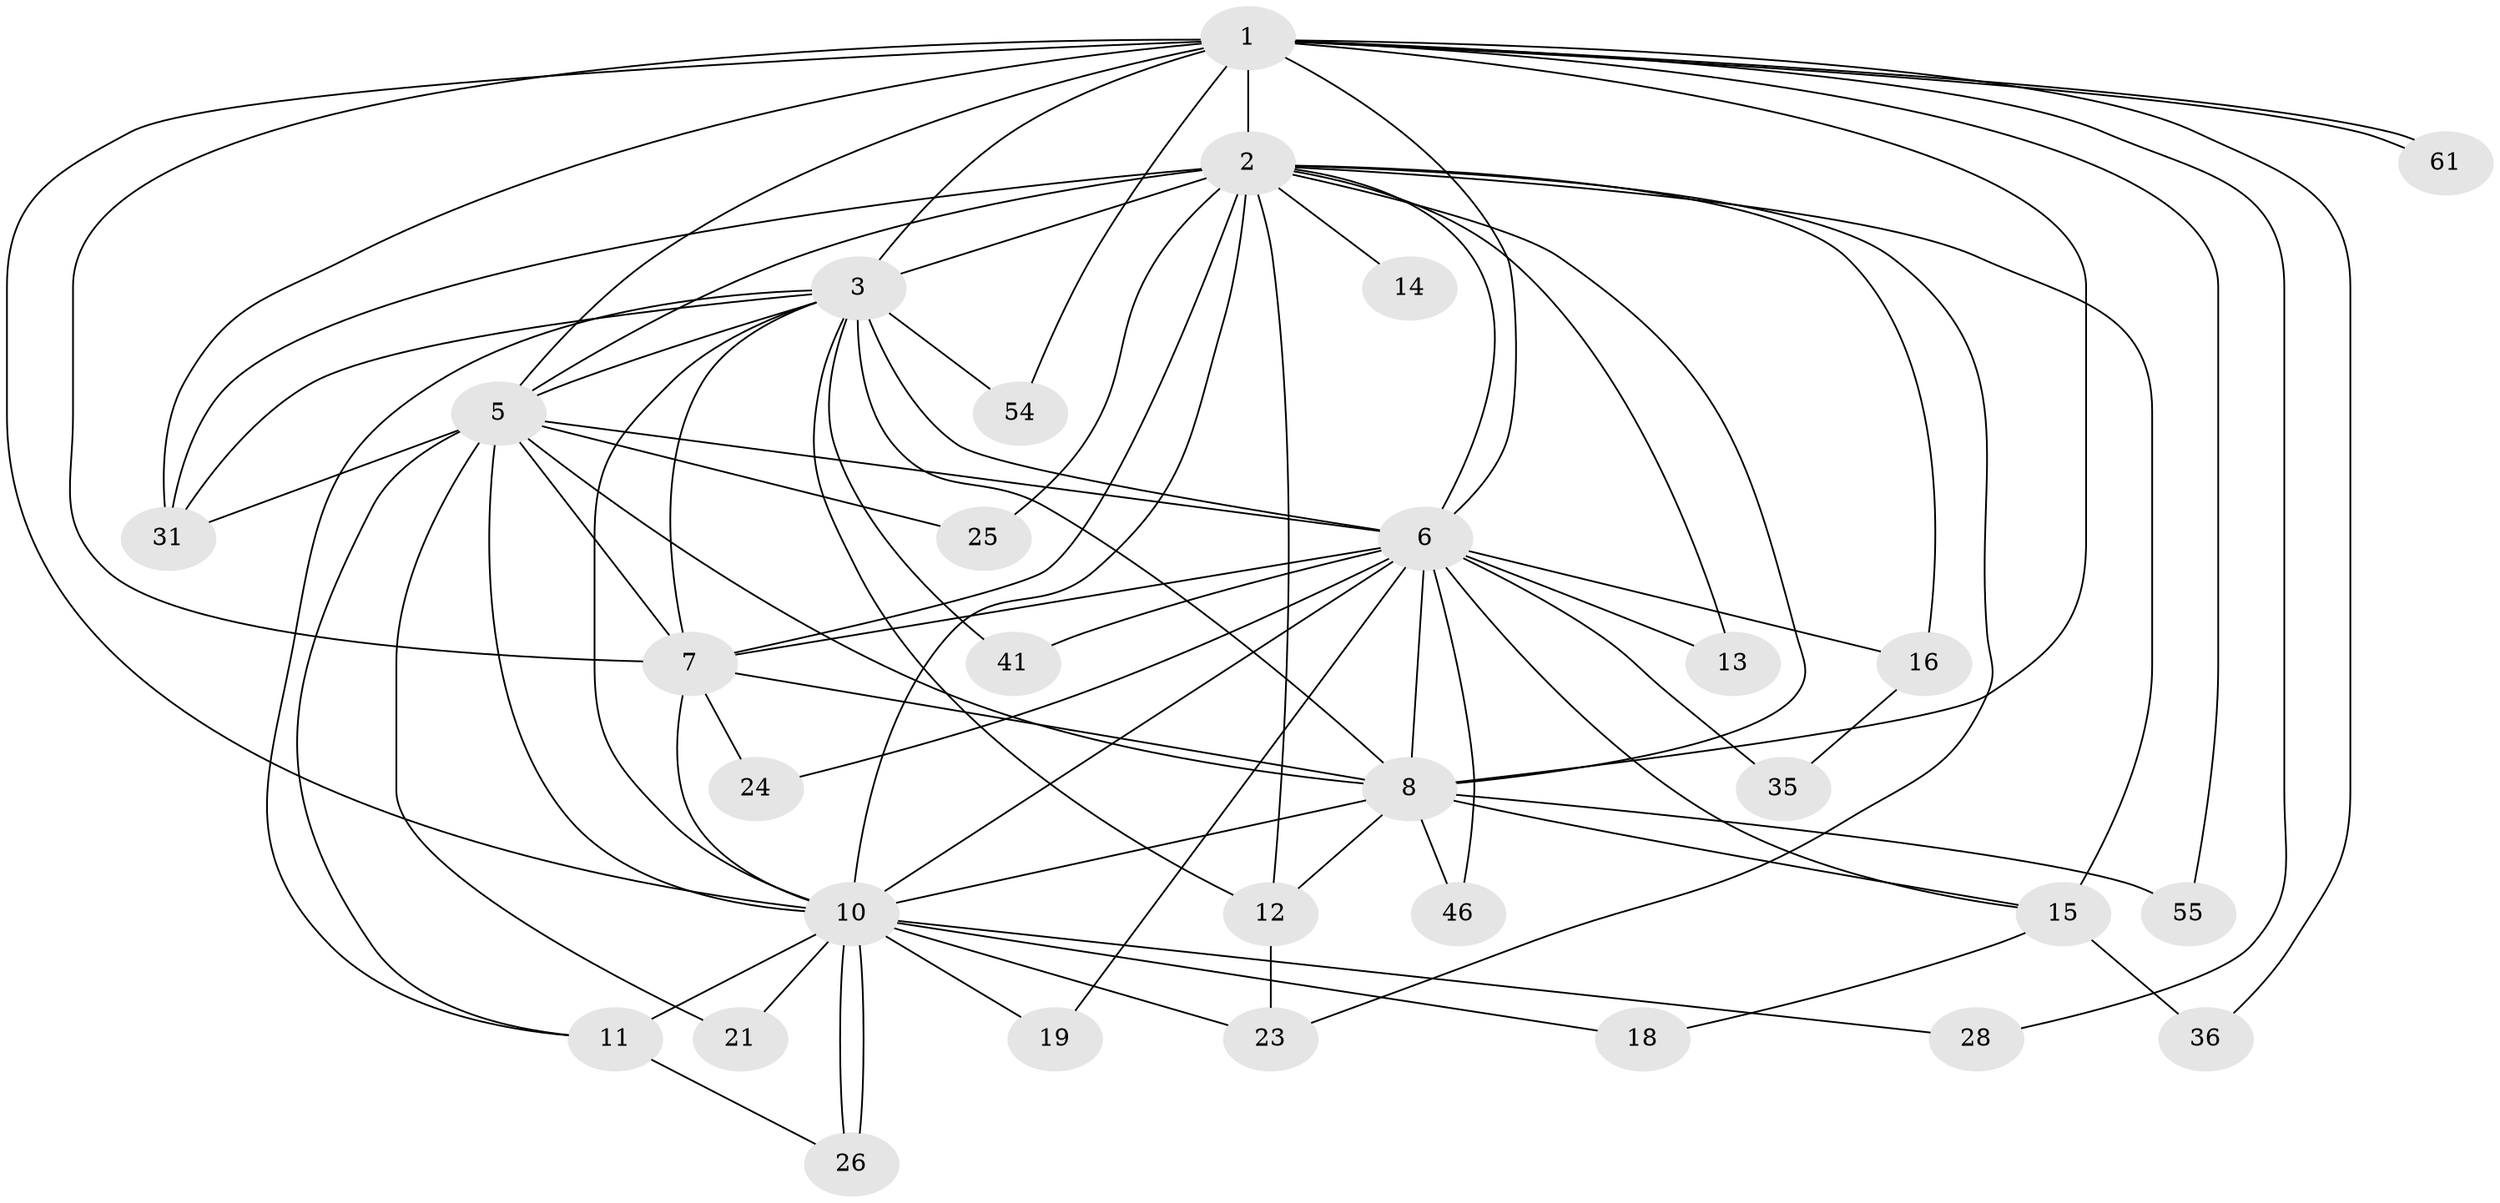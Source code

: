 // original degree distribution, {16: 0.03278688524590164, 22: 0.01639344262295082, 14: 0.01639344262295082, 15: 0.03278688524590164, 20: 0.01639344262295082, 11: 0.01639344262295082, 13: 0.01639344262295082, 24: 0.01639344262295082, 5: 0.06557377049180328, 4: 0.06557377049180328, 3: 0.09836065573770492, 2: 0.6065573770491803}
// Generated by graph-tools (version 1.1) at 2025/14/03/09/25 04:14:17]
// undirected, 30 vertices, 78 edges
graph export_dot {
graph [start="1"]
  node [color=gray90,style=filled];
  1 [super="+30"];
  2 [super="+51+60+48+22+32+33+29+4"];
  3 [super="+9"];
  5 [super="+20"];
  6;
  7;
  8;
  10 [super="+39+58+50+17"];
  11 [super="+47+38"];
  12;
  13;
  14;
  15;
  16;
  18;
  19;
  21;
  23 [super="+53"];
  24;
  25;
  26 [super="+40"];
  28;
  31 [super="+56+42"];
  35;
  36;
  41;
  46;
  54;
  55;
  61;
  1 -- 2 [weight=2];
  1 -- 3 [weight=2];
  1 -- 5;
  1 -- 6 [weight=2];
  1 -- 7;
  1 -- 8;
  1 -- 10;
  1 -- 28;
  1 -- 36;
  1 -- 54;
  1 -- 55;
  1 -- 61;
  1 -- 61;
  1 -- 31;
  2 -- 3 [weight=7];
  2 -- 5 [weight=3];
  2 -- 6 [weight=2];
  2 -- 7 [weight=2];
  2 -- 8 [weight=3];
  2 -- 10 [weight=4];
  2 -- 14 [weight=2];
  2 -- 16 [weight=2];
  2 -- 23 [weight=2];
  2 -- 12;
  2 -- 15;
  2 -- 13 [weight=2];
  2 -- 25;
  2 -- 31;
  3 -- 5 [weight=2];
  3 -- 6 [weight=2];
  3 -- 7 [weight=2];
  3 -- 8 [weight=2];
  3 -- 10 [weight=3];
  3 -- 11;
  3 -- 12;
  3 -- 54;
  3 -- 41;
  3 -- 31;
  5 -- 6 [weight=3];
  5 -- 7;
  5 -- 8;
  5 -- 10;
  5 -- 21;
  5 -- 25;
  5 -- 31;
  5 -- 11;
  6 -- 7;
  6 -- 8;
  6 -- 10;
  6 -- 13;
  6 -- 15;
  6 -- 16;
  6 -- 19;
  6 -- 24;
  6 -- 35;
  6 -- 41;
  6 -- 46;
  7 -- 8;
  7 -- 10 [weight=2];
  7 -- 24;
  8 -- 10 [weight=2];
  8 -- 12;
  8 -- 15;
  8 -- 46;
  8 -- 55;
  10 -- 11 [weight=2];
  10 -- 18;
  10 -- 19;
  10 -- 21;
  10 -- 26;
  10 -- 26;
  10 -- 28;
  10 -- 23 [weight=2];
  11 -- 26;
  12 -- 23;
  15 -- 18;
  15 -- 36;
  16 -- 35;
}
